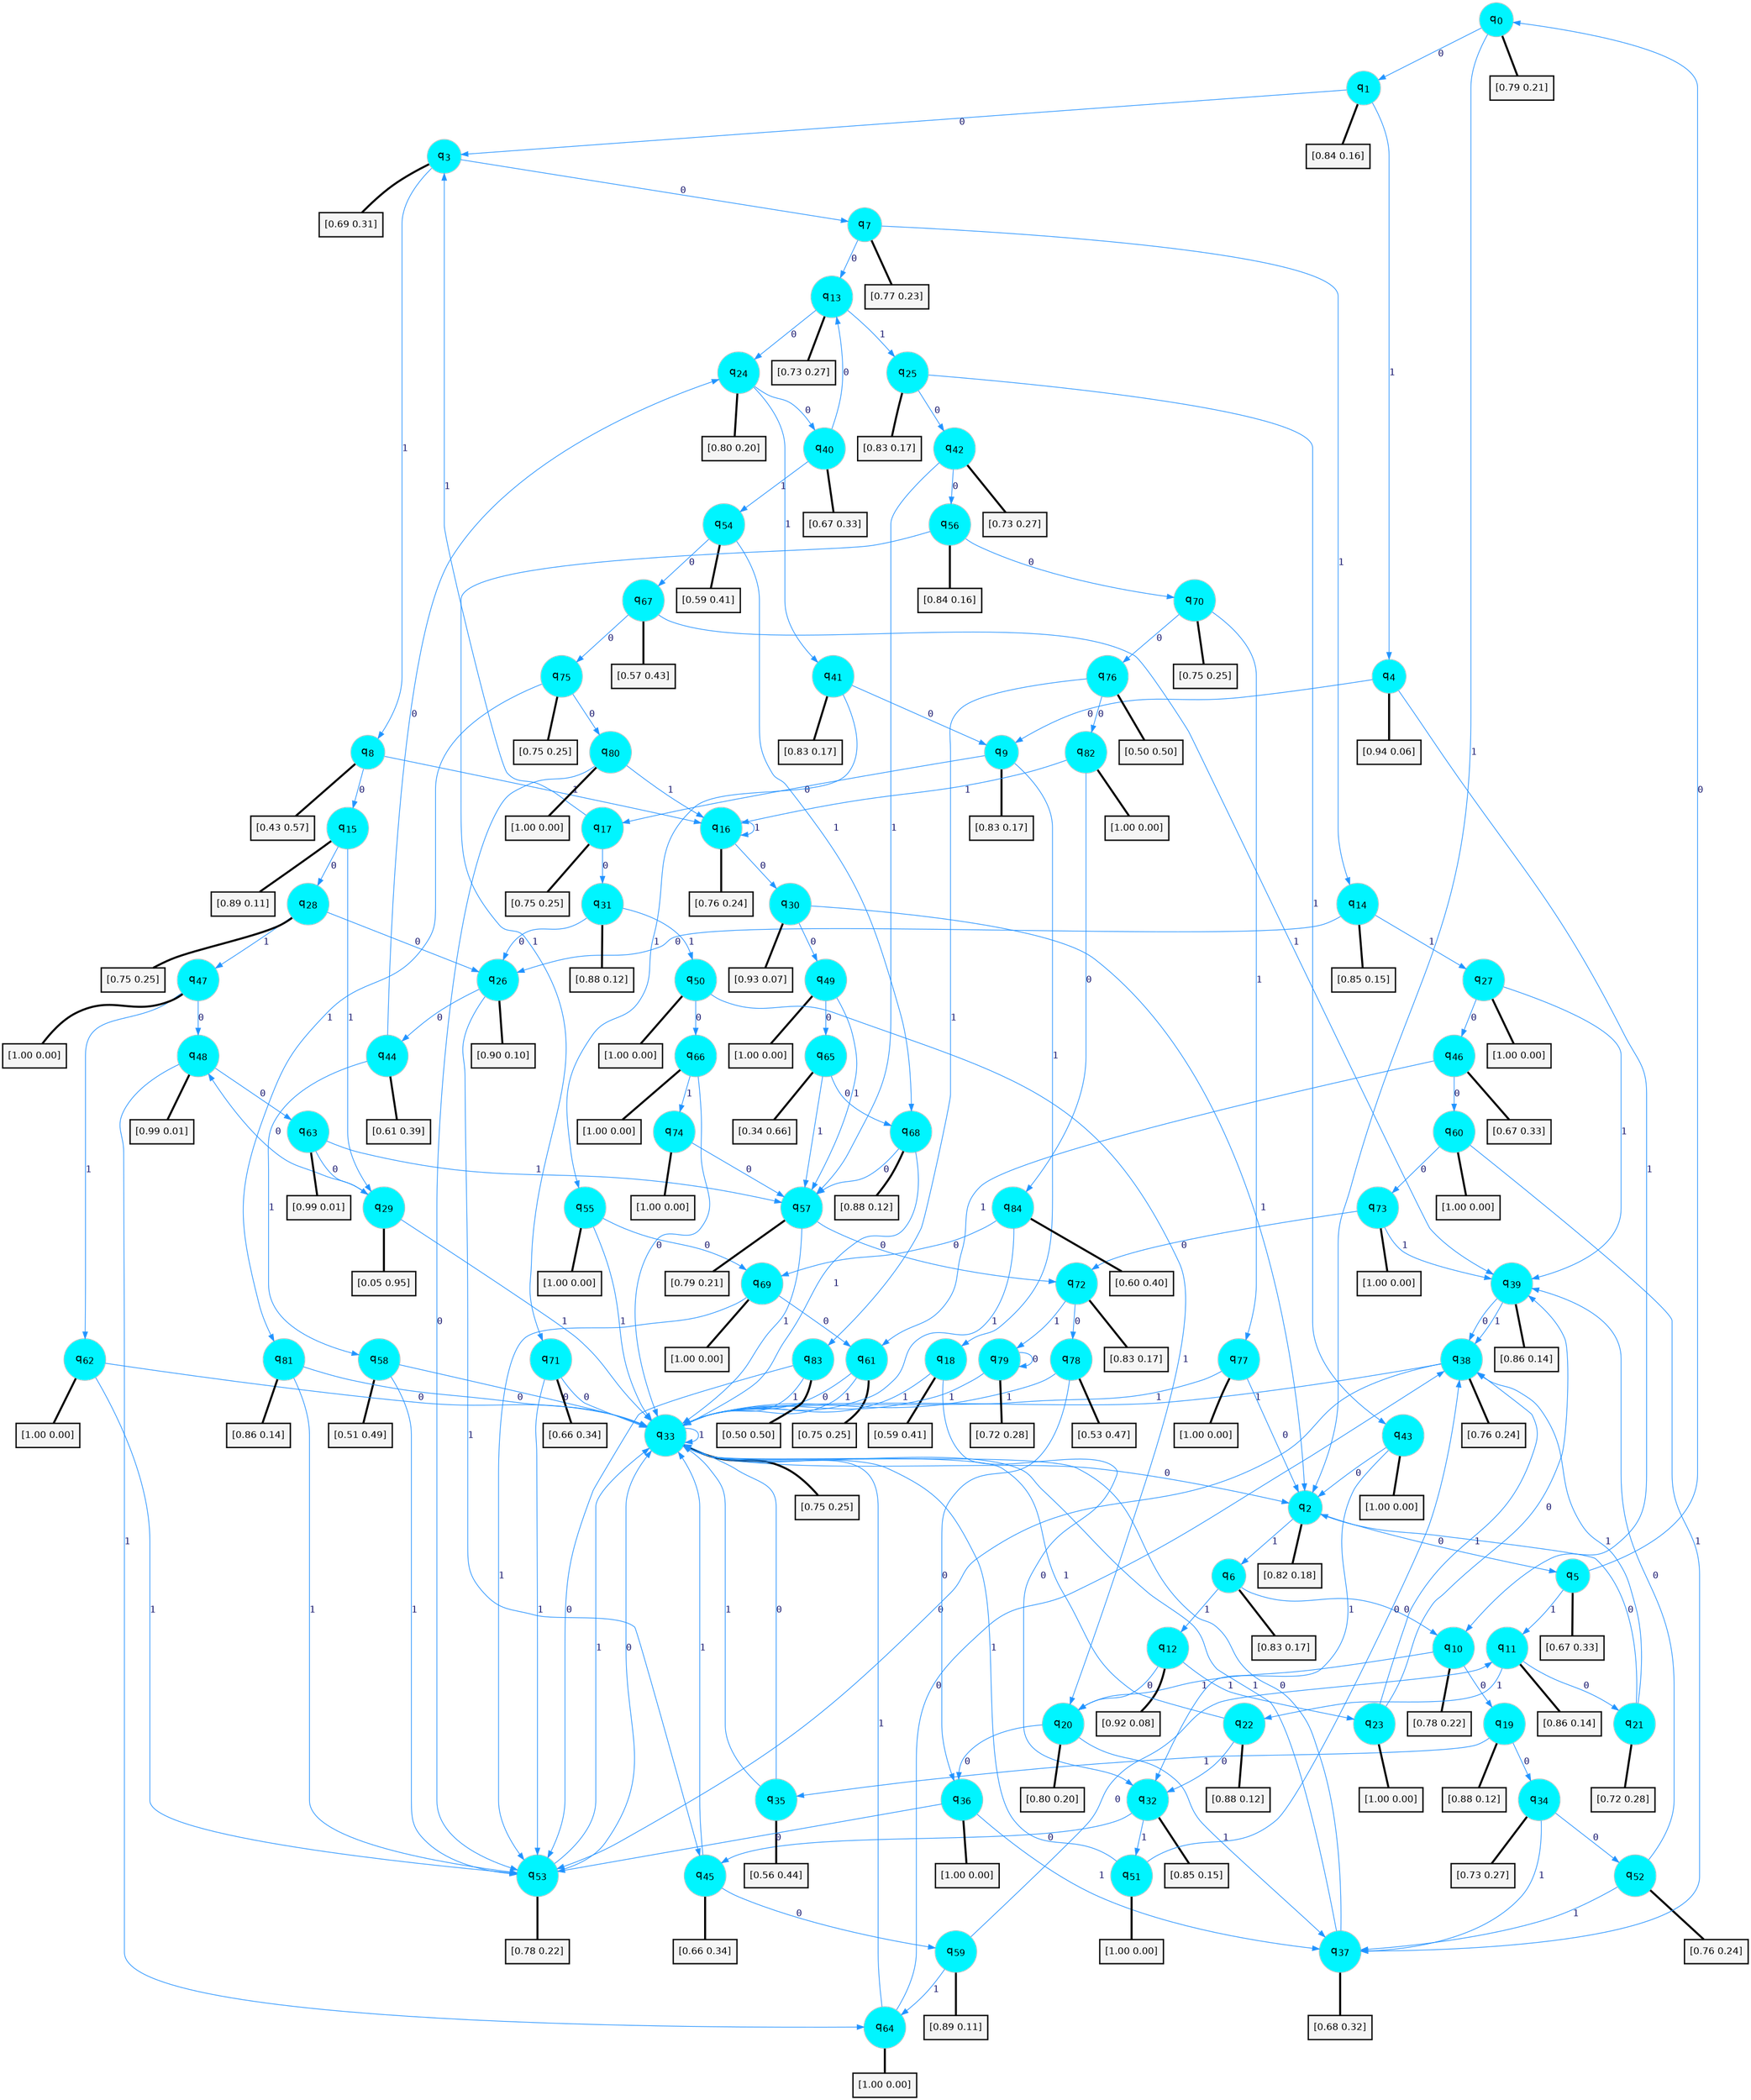 digraph G {
graph [
bgcolor=transparent, dpi=300, rankdir=TD, size="40,25"];
node [
color=gray, fillcolor=turquoise1, fontcolor=black, fontname=Helvetica, fontsize=16, fontweight=bold, shape=circle, style=filled];
edge [
arrowsize=1, color=dodgerblue1, fontcolor=midnightblue, fontname=courier, fontweight=bold, penwidth=1, style=solid, weight=20];
0[label=<q<SUB>0</SUB>>];
1[label=<q<SUB>1</SUB>>];
2[label=<q<SUB>2</SUB>>];
3[label=<q<SUB>3</SUB>>];
4[label=<q<SUB>4</SUB>>];
5[label=<q<SUB>5</SUB>>];
6[label=<q<SUB>6</SUB>>];
7[label=<q<SUB>7</SUB>>];
8[label=<q<SUB>8</SUB>>];
9[label=<q<SUB>9</SUB>>];
10[label=<q<SUB>10</SUB>>];
11[label=<q<SUB>11</SUB>>];
12[label=<q<SUB>12</SUB>>];
13[label=<q<SUB>13</SUB>>];
14[label=<q<SUB>14</SUB>>];
15[label=<q<SUB>15</SUB>>];
16[label=<q<SUB>16</SUB>>];
17[label=<q<SUB>17</SUB>>];
18[label=<q<SUB>18</SUB>>];
19[label=<q<SUB>19</SUB>>];
20[label=<q<SUB>20</SUB>>];
21[label=<q<SUB>21</SUB>>];
22[label=<q<SUB>22</SUB>>];
23[label=<q<SUB>23</SUB>>];
24[label=<q<SUB>24</SUB>>];
25[label=<q<SUB>25</SUB>>];
26[label=<q<SUB>26</SUB>>];
27[label=<q<SUB>27</SUB>>];
28[label=<q<SUB>28</SUB>>];
29[label=<q<SUB>29</SUB>>];
30[label=<q<SUB>30</SUB>>];
31[label=<q<SUB>31</SUB>>];
32[label=<q<SUB>32</SUB>>];
33[label=<q<SUB>33</SUB>>];
34[label=<q<SUB>34</SUB>>];
35[label=<q<SUB>35</SUB>>];
36[label=<q<SUB>36</SUB>>];
37[label=<q<SUB>37</SUB>>];
38[label=<q<SUB>38</SUB>>];
39[label=<q<SUB>39</SUB>>];
40[label=<q<SUB>40</SUB>>];
41[label=<q<SUB>41</SUB>>];
42[label=<q<SUB>42</SUB>>];
43[label=<q<SUB>43</SUB>>];
44[label=<q<SUB>44</SUB>>];
45[label=<q<SUB>45</SUB>>];
46[label=<q<SUB>46</SUB>>];
47[label=<q<SUB>47</SUB>>];
48[label=<q<SUB>48</SUB>>];
49[label=<q<SUB>49</SUB>>];
50[label=<q<SUB>50</SUB>>];
51[label=<q<SUB>51</SUB>>];
52[label=<q<SUB>52</SUB>>];
53[label=<q<SUB>53</SUB>>];
54[label=<q<SUB>54</SUB>>];
55[label=<q<SUB>55</SUB>>];
56[label=<q<SUB>56</SUB>>];
57[label=<q<SUB>57</SUB>>];
58[label=<q<SUB>58</SUB>>];
59[label=<q<SUB>59</SUB>>];
60[label=<q<SUB>60</SUB>>];
61[label=<q<SUB>61</SUB>>];
62[label=<q<SUB>62</SUB>>];
63[label=<q<SUB>63</SUB>>];
64[label=<q<SUB>64</SUB>>];
65[label=<q<SUB>65</SUB>>];
66[label=<q<SUB>66</SUB>>];
67[label=<q<SUB>67</SUB>>];
68[label=<q<SUB>68</SUB>>];
69[label=<q<SUB>69</SUB>>];
70[label=<q<SUB>70</SUB>>];
71[label=<q<SUB>71</SUB>>];
72[label=<q<SUB>72</SUB>>];
73[label=<q<SUB>73</SUB>>];
74[label=<q<SUB>74</SUB>>];
75[label=<q<SUB>75</SUB>>];
76[label=<q<SUB>76</SUB>>];
77[label=<q<SUB>77</SUB>>];
78[label=<q<SUB>78</SUB>>];
79[label=<q<SUB>79</SUB>>];
80[label=<q<SUB>80</SUB>>];
81[label=<q<SUB>81</SUB>>];
82[label=<q<SUB>82</SUB>>];
83[label=<q<SUB>83</SUB>>];
84[label=<q<SUB>84</SUB>>];
85[label="[0.79 0.21]", shape=box,fontcolor=black, fontname=Helvetica, fontsize=14, penwidth=2, fillcolor=whitesmoke,color=black];
86[label="[0.84 0.16]", shape=box,fontcolor=black, fontname=Helvetica, fontsize=14, penwidth=2, fillcolor=whitesmoke,color=black];
87[label="[0.82 0.18]", shape=box,fontcolor=black, fontname=Helvetica, fontsize=14, penwidth=2, fillcolor=whitesmoke,color=black];
88[label="[0.69 0.31]", shape=box,fontcolor=black, fontname=Helvetica, fontsize=14, penwidth=2, fillcolor=whitesmoke,color=black];
89[label="[0.94 0.06]", shape=box,fontcolor=black, fontname=Helvetica, fontsize=14, penwidth=2, fillcolor=whitesmoke,color=black];
90[label="[0.67 0.33]", shape=box,fontcolor=black, fontname=Helvetica, fontsize=14, penwidth=2, fillcolor=whitesmoke,color=black];
91[label="[0.83 0.17]", shape=box,fontcolor=black, fontname=Helvetica, fontsize=14, penwidth=2, fillcolor=whitesmoke,color=black];
92[label="[0.77 0.23]", shape=box,fontcolor=black, fontname=Helvetica, fontsize=14, penwidth=2, fillcolor=whitesmoke,color=black];
93[label="[0.43 0.57]", shape=box,fontcolor=black, fontname=Helvetica, fontsize=14, penwidth=2, fillcolor=whitesmoke,color=black];
94[label="[0.83 0.17]", shape=box,fontcolor=black, fontname=Helvetica, fontsize=14, penwidth=2, fillcolor=whitesmoke,color=black];
95[label="[0.78 0.22]", shape=box,fontcolor=black, fontname=Helvetica, fontsize=14, penwidth=2, fillcolor=whitesmoke,color=black];
96[label="[0.86 0.14]", shape=box,fontcolor=black, fontname=Helvetica, fontsize=14, penwidth=2, fillcolor=whitesmoke,color=black];
97[label="[0.92 0.08]", shape=box,fontcolor=black, fontname=Helvetica, fontsize=14, penwidth=2, fillcolor=whitesmoke,color=black];
98[label="[0.73 0.27]", shape=box,fontcolor=black, fontname=Helvetica, fontsize=14, penwidth=2, fillcolor=whitesmoke,color=black];
99[label="[0.85 0.15]", shape=box,fontcolor=black, fontname=Helvetica, fontsize=14, penwidth=2, fillcolor=whitesmoke,color=black];
100[label="[0.89 0.11]", shape=box,fontcolor=black, fontname=Helvetica, fontsize=14, penwidth=2, fillcolor=whitesmoke,color=black];
101[label="[0.76 0.24]", shape=box,fontcolor=black, fontname=Helvetica, fontsize=14, penwidth=2, fillcolor=whitesmoke,color=black];
102[label="[0.75 0.25]", shape=box,fontcolor=black, fontname=Helvetica, fontsize=14, penwidth=2, fillcolor=whitesmoke,color=black];
103[label="[0.59 0.41]", shape=box,fontcolor=black, fontname=Helvetica, fontsize=14, penwidth=2, fillcolor=whitesmoke,color=black];
104[label="[0.88 0.12]", shape=box,fontcolor=black, fontname=Helvetica, fontsize=14, penwidth=2, fillcolor=whitesmoke,color=black];
105[label="[0.80 0.20]", shape=box,fontcolor=black, fontname=Helvetica, fontsize=14, penwidth=2, fillcolor=whitesmoke,color=black];
106[label="[0.72 0.28]", shape=box,fontcolor=black, fontname=Helvetica, fontsize=14, penwidth=2, fillcolor=whitesmoke,color=black];
107[label="[0.88 0.12]", shape=box,fontcolor=black, fontname=Helvetica, fontsize=14, penwidth=2, fillcolor=whitesmoke,color=black];
108[label="[1.00 0.00]", shape=box,fontcolor=black, fontname=Helvetica, fontsize=14, penwidth=2, fillcolor=whitesmoke,color=black];
109[label="[0.80 0.20]", shape=box,fontcolor=black, fontname=Helvetica, fontsize=14, penwidth=2, fillcolor=whitesmoke,color=black];
110[label="[0.83 0.17]", shape=box,fontcolor=black, fontname=Helvetica, fontsize=14, penwidth=2, fillcolor=whitesmoke,color=black];
111[label="[0.90 0.10]", shape=box,fontcolor=black, fontname=Helvetica, fontsize=14, penwidth=2, fillcolor=whitesmoke,color=black];
112[label="[1.00 0.00]", shape=box,fontcolor=black, fontname=Helvetica, fontsize=14, penwidth=2, fillcolor=whitesmoke,color=black];
113[label="[0.75 0.25]", shape=box,fontcolor=black, fontname=Helvetica, fontsize=14, penwidth=2, fillcolor=whitesmoke,color=black];
114[label="[0.05 0.95]", shape=box,fontcolor=black, fontname=Helvetica, fontsize=14, penwidth=2, fillcolor=whitesmoke,color=black];
115[label="[0.93 0.07]", shape=box,fontcolor=black, fontname=Helvetica, fontsize=14, penwidth=2, fillcolor=whitesmoke,color=black];
116[label="[0.88 0.12]", shape=box,fontcolor=black, fontname=Helvetica, fontsize=14, penwidth=2, fillcolor=whitesmoke,color=black];
117[label="[0.85 0.15]", shape=box,fontcolor=black, fontname=Helvetica, fontsize=14, penwidth=2, fillcolor=whitesmoke,color=black];
118[label="[0.75 0.25]", shape=box,fontcolor=black, fontname=Helvetica, fontsize=14, penwidth=2, fillcolor=whitesmoke,color=black];
119[label="[0.73 0.27]", shape=box,fontcolor=black, fontname=Helvetica, fontsize=14, penwidth=2, fillcolor=whitesmoke,color=black];
120[label="[0.56 0.44]", shape=box,fontcolor=black, fontname=Helvetica, fontsize=14, penwidth=2, fillcolor=whitesmoke,color=black];
121[label="[1.00 0.00]", shape=box,fontcolor=black, fontname=Helvetica, fontsize=14, penwidth=2, fillcolor=whitesmoke,color=black];
122[label="[0.68 0.32]", shape=box,fontcolor=black, fontname=Helvetica, fontsize=14, penwidth=2, fillcolor=whitesmoke,color=black];
123[label="[0.76 0.24]", shape=box,fontcolor=black, fontname=Helvetica, fontsize=14, penwidth=2, fillcolor=whitesmoke,color=black];
124[label="[0.86 0.14]", shape=box,fontcolor=black, fontname=Helvetica, fontsize=14, penwidth=2, fillcolor=whitesmoke,color=black];
125[label="[0.67 0.33]", shape=box,fontcolor=black, fontname=Helvetica, fontsize=14, penwidth=2, fillcolor=whitesmoke,color=black];
126[label="[0.83 0.17]", shape=box,fontcolor=black, fontname=Helvetica, fontsize=14, penwidth=2, fillcolor=whitesmoke,color=black];
127[label="[0.73 0.27]", shape=box,fontcolor=black, fontname=Helvetica, fontsize=14, penwidth=2, fillcolor=whitesmoke,color=black];
128[label="[1.00 0.00]", shape=box,fontcolor=black, fontname=Helvetica, fontsize=14, penwidth=2, fillcolor=whitesmoke,color=black];
129[label="[0.61 0.39]", shape=box,fontcolor=black, fontname=Helvetica, fontsize=14, penwidth=2, fillcolor=whitesmoke,color=black];
130[label="[0.66 0.34]", shape=box,fontcolor=black, fontname=Helvetica, fontsize=14, penwidth=2, fillcolor=whitesmoke,color=black];
131[label="[0.67 0.33]", shape=box,fontcolor=black, fontname=Helvetica, fontsize=14, penwidth=2, fillcolor=whitesmoke,color=black];
132[label="[1.00 0.00]", shape=box,fontcolor=black, fontname=Helvetica, fontsize=14, penwidth=2, fillcolor=whitesmoke,color=black];
133[label="[0.99 0.01]", shape=box,fontcolor=black, fontname=Helvetica, fontsize=14, penwidth=2, fillcolor=whitesmoke,color=black];
134[label="[1.00 0.00]", shape=box,fontcolor=black, fontname=Helvetica, fontsize=14, penwidth=2, fillcolor=whitesmoke,color=black];
135[label="[1.00 0.00]", shape=box,fontcolor=black, fontname=Helvetica, fontsize=14, penwidth=2, fillcolor=whitesmoke,color=black];
136[label="[1.00 0.00]", shape=box,fontcolor=black, fontname=Helvetica, fontsize=14, penwidth=2, fillcolor=whitesmoke,color=black];
137[label="[0.76 0.24]", shape=box,fontcolor=black, fontname=Helvetica, fontsize=14, penwidth=2, fillcolor=whitesmoke,color=black];
138[label="[0.78 0.22]", shape=box,fontcolor=black, fontname=Helvetica, fontsize=14, penwidth=2, fillcolor=whitesmoke,color=black];
139[label="[0.59 0.41]", shape=box,fontcolor=black, fontname=Helvetica, fontsize=14, penwidth=2, fillcolor=whitesmoke,color=black];
140[label="[1.00 0.00]", shape=box,fontcolor=black, fontname=Helvetica, fontsize=14, penwidth=2, fillcolor=whitesmoke,color=black];
141[label="[0.84 0.16]", shape=box,fontcolor=black, fontname=Helvetica, fontsize=14, penwidth=2, fillcolor=whitesmoke,color=black];
142[label="[0.79 0.21]", shape=box,fontcolor=black, fontname=Helvetica, fontsize=14, penwidth=2, fillcolor=whitesmoke,color=black];
143[label="[0.51 0.49]", shape=box,fontcolor=black, fontname=Helvetica, fontsize=14, penwidth=2, fillcolor=whitesmoke,color=black];
144[label="[0.89 0.11]", shape=box,fontcolor=black, fontname=Helvetica, fontsize=14, penwidth=2, fillcolor=whitesmoke,color=black];
145[label="[1.00 0.00]", shape=box,fontcolor=black, fontname=Helvetica, fontsize=14, penwidth=2, fillcolor=whitesmoke,color=black];
146[label="[0.75 0.25]", shape=box,fontcolor=black, fontname=Helvetica, fontsize=14, penwidth=2, fillcolor=whitesmoke,color=black];
147[label="[1.00 0.00]", shape=box,fontcolor=black, fontname=Helvetica, fontsize=14, penwidth=2, fillcolor=whitesmoke,color=black];
148[label="[0.99 0.01]", shape=box,fontcolor=black, fontname=Helvetica, fontsize=14, penwidth=2, fillcolor=whitesmoke,color=black];
149[label="[1.00 0.00]", shape=box,fontcolor=black, fontname=Helvetica, fontsize=14, penwidth=2, fillcolor=whitesmoke,color=black];
150[label="[0.34 0.66]", shape=box,fontcolor=black, fontname=Helvetica, fontsize=14, penwidth=2, fillcolor=whitesmoke,color=black];
151[label="[1.00 0.00]", shape=box,fontcolor=black, fontname=Helvetica, fontsize=14, penwidth=2, fillcolor=whitesmoke,color=black];
152[label="[0.57 0.43]", shape=box,fontcolor=black, fontname=Helvetica, fontsize=14, penwidth=2, fillcolor=whitesmoke,color=black];
153[label="[0.88 0.12]", shape=box,fontcolor=black, fontname=Helvetica, fontsize=14, penwidth=2, fillcolor=whitesmoke,color=black];
154[label="[1.00 0.00]", shape=box,fontcolor=black, fontname=Helvetica, fontsize=14, penwidth=2, fillcolor=whitesmoke,color=black];
155[label="[0.75 0.25]", shape=box,fontcolor=black, fontname=Helvetica, fontsize=14, penwidth=2, fillcolor=whitesmoke,color=black];
156[label="[0.66 0.34]", shape=box,fontcolor=black, fontname=Helvetica, fontsize=14, penwidth=2, fillcolor=whitesmoke,color=black];
157[label="[0.83 0.17]", shape=box,fontcolor=black, fontname=Helvetica, fontsize=14, penwidth=2, fillcolor=whitesmoke,color=black];
158[label="[1.00 0.00]", shape=box,fontcolor=black, fontname=Helvetica, fontsize=14, penwidth=2, fillcolor=whitesmoke,color=black];
159[label="[1.00 0.00]", shape=box,fontcolor=black, fontname=Helvetica, fontsize=14, penwidth=2, fillcolor=whitesmoke,color=black];
160[label="[0.75 0.25]", shape=box,fontcolor=black, fontname=Helvetica, fontsize=14, penwidth=2, fillcolor=whitesmoke,color=black];
161[label="[0.50 0.50]", shape=box,fontcolor=black, fontname=Helvetica, fontsize=14, penwidth=2, fillcolor=whitesmoke,color=black];
162[label="[1.00 0.00]", shape=box,fontcolor=black, fontname=Helvetica, fontsize=14, penwidth=2, fillcolor=whitesmoke,color=black];
163[label="[0.53 0.47]", shape=box,fontcolor=black, fontname=Helvetica, fontsize=14, penwidth=2, fillcolor=whitesmoke,color=black];
164[label="[0.72 0.28]", shape=box,fontcolor=black, fontname=Helvetica, fontsize=14, penwidth=2, fillcolor=whitesmoke,color=black];
165[label="[1.00 0.00]", shape=box,fontcolor=black, fontname=Helvetica, fontsize=14, penwidth=2, fillcolor=whitesmoke,color=black];
166[label="[0.86 0.14]", shape=box,fontcolor=black, fontname=Helvetica, fontsize=14, penwidth=2, fillcolor=whitesmoke,color=black];
167[label="[1.00 0.00]", shape=box,fontcolor=black, fontname=Helvetica, fontsize=14, penwidth=2, fillcolor=whitesmoke,color=black];
168[label="[0.50 0.50]", shape=box,fontcolor=black, fontname=Helvetica, fontsize=14, penwidth=2, fillcolor=whitesmoke,color=black];
169[label="[0.60 0.40]", shape=box,fontcolor=black, fontname=Helvetica, fontsize=14, penwidth=2, fillcolor=whitesmoke,color=black];
0->1 [label=0];
0->2 [label=1];
0->85 [arrowhead=none, penwidth=3,color=black];
1->3 [label=0];
1->4 [label=1];
1->86 [arrowhead=none, penwidth=3,color=black];
2->5 [label=0];
2->6 [label=1];
2->87 [arrowhead=none, penwidth=3,color=black];
3->7 [label=0];
3->8 [label=1];
3->88 [arrowhead=none, penwidth=3,color=black];
4->9 [label=0];
4->10 [label=1];
4->89 [arrowhead=none, penwidth=3,color=black];
5->0 [label=0];
5->11 [label=1];
5->90 [arrowhead=none, penwidth=3,color=black];
6->10 [label=0];
6->12 [label=1];
6->91 [arrowhead=none, penwidth=3,color=black];
7->13 [label=0];
7->14 [label=1];
7->92 [arrowhead=none, penwidth=3,color=black];
8->15 [label=0];
8->16 [label=1];
8->93 [arrowhead=none, penwidth=3,color=black];
9->17 [label=0];
9->18 [label=1];
9->94 [arrowhead=none, penwidth=3,color=black];
10->19 [label=0];
10->20 [label=1];
10->95 [arrowhead=none, penwidth=3,color=black];
11->21 [label=0];
11->22 [label=1];
11->96 [arrowhead=none, penwidth=3,color=black];
12->20 [label=0];
12->23 [label=1];
12->97 [arrowhead=none, penwidth=3,color=black];
13->24 [label=0];
13->25 [label=1];
13->98 [arrowhead=none, penwidth=3,color=black];
14->26 [label=0];
14->27 [label=1];
14->99 [arrowhead=none, penwidth=3,color=black];
15->28 [label=0];
15->29 [label=1];
15->100 [arrowhead=none, penwidth=3,color=black];
16->30 [label=0];
16->16 [label=1];
16->101 [arrowhead=none, penwidth=3,color=black];
17->31 [label=0];
17->3 [label=1];
17->102 [arrowhead=none, penwidth=3,color=black];
18->32 [label=0];
18->33 [label=1];
18->103 [arrowhead=none, penwidth=3,color=black];
19->34 [label=0];
19->35 [label=1];
19->104 [arrowhead=none, penwidth=3,color=black];
20->36 [label=0];
20->37 [label=1];
20->105 [arrowhead=none, penwidth=3,color=black];
21->2 [label=0];
21->38 [label=1];
21->106 [arrowhead=none, penwidth=3,color=black];
22->32 [label=0];
22->33 [label=1];
22->107 [arrowhead=none, penwidth=3,color=black];
23->39 [label=0];
23->38 [label=1];
23->108 [arrowhead=none, penwidth=3,color=black];
24->40 [label=0];
24->41 [label=1];
24->109 [arrowhead=none, penwidth=3,color=black];
25->42 [label=0];
25->43 [label=1];
25->110 [arrowhead=none, penwidth=3,color=black];
26->44 [label=0];
26->45 [label=1];
26->111 [arrowhead=none, penwidth=3,color=black];
27->46 [label=0];
27->39 [label=1];
27->112 [arrowhead=none, penwidth=3,color=black];
28->26 [label=0];
28->47 [label=1];
28->113 [arrowhead=none, penwidth=3,color=black];
29->48 [label=0];
29->33 [label=1];
29->114 [arrowhead=none, penwidth=3,color=black];
30->49 [label=0];
30->2 [label=1];
30->115 [arrowhead=none, penwidth=3,color=black];
31->26 [label=0];
31->50 [label=1];
31->116 [arrowhead=none, penwidth=3,color=black];
32->45 [label=0];
32->51 [label=1];
32->117 [arrowhead=none, penwidth=3,color=black];
33->2 [label=0];
33->33 [label=1];
33->118 [arrowhead=none, penwidth=3,color=black];
34->52 [label=0];
34->37 [label=1];
34->119 [arrowhead=none, penwidth=3,color=black];
35->33 [label=0];
35->33 [label=1];
35->120 [arrowhead=none, penwidth=3,color=black];
36->53 [label=0];
36->37 [label=1];
36->121 [arrowhead=none, penwidth=3,color=black];
37->33 [label=0];
37->33 [label=1];
37->122 [arrowhead=none, penwidth=3,color=black];
38->53 [label=0];
38->33 [label=1];
38->123 [arrowhead=none, penwidth=3,color=black];
39->38 [label=0];
39->38 [label=1];
39->124 [arrowhead=none, penwidth=3,color=black];
40->13 [label=0];
40->54 [label=1];
40->125 [arrowhead=none, penwidth=3,color=black];
41->9 [label=0];
41->55 [label=1];
41->126 [arrowhead=none, penwidth=3,color=black];
42->56 [label=0];
42->57 [label=1];
42->127 [arrowhead=none, penwidth=3,color=black];
43->2 [label=0];
43->32 [label=1];
43->128 [arrowhead=none, penwidth=3,color=black];
44->24 [label=0];
44->58 [label=1];
44->129 [arrowhead=none, penwidth=3,color=black];
45->59 [label=0];
45->33 [label=1];
45->130 [arrowhead=none, penwidth=3,color=black];
46->60 [label=0];
46->61 [label=1];
46->131 [arrowhead=none, penwidth=3,color=black];
47->48 [label=0];
47->62 [label=1];
47->132 [arrowhead=none, penwidth=3,color=black];
48->63 [label=0];
48->64 [label=1];
48->133 [arrowhead=none, penwidth=3,color=black];
49->65 [label=0];
49->57 [label=1];
49->134 [arrowhead=none, penwidth=3,color=black];
50->66 [label=0];
50->20 [label=1];
50->135 [arrowhead=none, penwidth=3,color=black];
51->38 [label=0];
51->33 [label=1];
51->136 [arrowhead=none, penwidth=3,color=black];
52->39 [label=0];
52->37 [label=1];
52->137 [arrowhead=none, penwidth=3,color=black];
53->33 [label=0];
53->33 [label=1];
53->138 [arrowhead=none, penwidth=3,color=black];
54->67 [label=0];
54->68 [label=1];
54->139 [arrowhead=none, penwidth=3,color=black];
55->69 [label=0];
55->33 [label=1];
55->140 [arrowhead=none, penwidth=3,color=black];
56->70 [label=0];
56->71 [label=1];
56->141 [arrowhead=none, penwidth=3,color=black];
57->72 [label=0];
57->33 [label=1];
57->142 [arrowhead=none, penwidth=3,color=black];
58->33 [label=0];
58->53 [label=1];
58->143 [arrowhead=none, penwidth=3,color=black];
59->11 [label=0];
59->64 [label=1];
59->144 [arrowhead=none, penwidth=3,color=black];
60->73 [label=0];
60->37 [label=1];
60->145 [arrowhead=none, penwidth=3,color=black];
61->33 [label=0];
61->33 [label=1];
61->146 [arrowhead=none, penwidth=3,color=black];
62->33 [label=0];
62->53 [label=1];
62->147 [arrowhead=none, penwidth=3,color=black];
63->29 [label=0];
63->57 [label=1];
63->148 [arrowhead=none, penwidth=3,color=black];
64->38 [label=0];
64->33 [label=1];
64->149 [arrowhead=none, penwidth=3,color=black];
65->68 [label=0];
65->57 [label=1];
65->150 [arrowhead=none, penwidth=3,color=black];
66->33 [label=0];
66->74 [label=1];
66->151 [arrowhead=none, penwidth=3,color=black];
67->75 [label=0];
67->39 [label=1];
67->152 [arrowhead=none, penwidth=3,color=black];
68->57 [label=0];
68->33 [label=1];
68->153 [arrowhead=none, penwidth=3,color=black];
69->61 [label=0];
69->53 [label=1];
69->154 [arrowhead=none, penwidth=3,color=black];
70->76 [label=0];
70->77 [label=1];
70->155 [arrowhead=none, penwidth=3,color=black];
71->33 [label=0];
71->53 [label=1];
71->156 [arrowhead=none, penwidth=3,color=black];
72->78 [label=0];
72->79 [label=1];
72->157 [arrowhead=none, penwidth=3,color=black];
73->72 [label=0];
73->39 [label=1];
73->158 [arrowhead=none, penwidth=3,color=black];
74->57 [label=0];
74->159 [arrowhead=none, penwidth=3,color=black];
75->80 [label=0];
75->81 [label=1];
75->160 [arrowhead=none, penwidth=3,color=black];
76->82 [label=0];
76->83 [label=1];
76->161 [arrowhead=none, penwidth=3,color=black];
77->2 [label=0];
77->33 [label=1];
77->162 [arrowhead=none, penwidth=3,color=black];
78->36 [label=0];
78->33 [label=1];
78->163 [arrowhead=none, penwidth=3,color=black];
79->79 [label=0];
79->33 [label=1];
79->164 [arrowhead=none, penwidth=3,color=black];
80->53 [label=0];
80->16 [label=1];
80->165 [arrowhead=none, penwidth=3,color=black];
81->33 [label=0];
81->53 [label=1];
81->166 [arrowhead=none, penwidth=3,color=black];
82->84 [label=0];
82->16 [label=1];
82->167 [arrowhead=none, penwidth=3,color=black];
83->53 [label=0];
83->33 [label=1];
83->168 [arrowhead=none, penwidth=3,color=black];
84->69 [label=0];
84->33 [label=1];
84->169 [arrowhead=none, penwidth=3,color=black];
}
